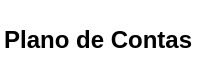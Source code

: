 <mxfile version="26.2.10">
  <diagram name="Página-1" id="0iobxyhZTh771lkg_XF4">
    <mxGraphModel dx="582" dy="771" grid="1" gridSize="10" guides="1" tooltips="1" connect="1" arrows="1" fold="1" page="1" pageScale="1" pageWidth="827" pageHeight="1169" math="0" shadow="0">
      <root>
        <mxCell id="0" />
        <mxCell id="1" parent="0" />
        <mxCell id="wtNXfotcETecs5MX09qq-1" value="Plano de Contas" style="text;html=1;align=left;verticalAlign=middle;whiteSpace=wrap;rounded=0;fontStyle=1" vertex="1" parent="1">
          <mxGeometry x="40" y="80" width="110" height="40" as="geometry" />
        </mxCell>
      </root>
    </mxGraphModel>
  </diagram>
</mxfile>
